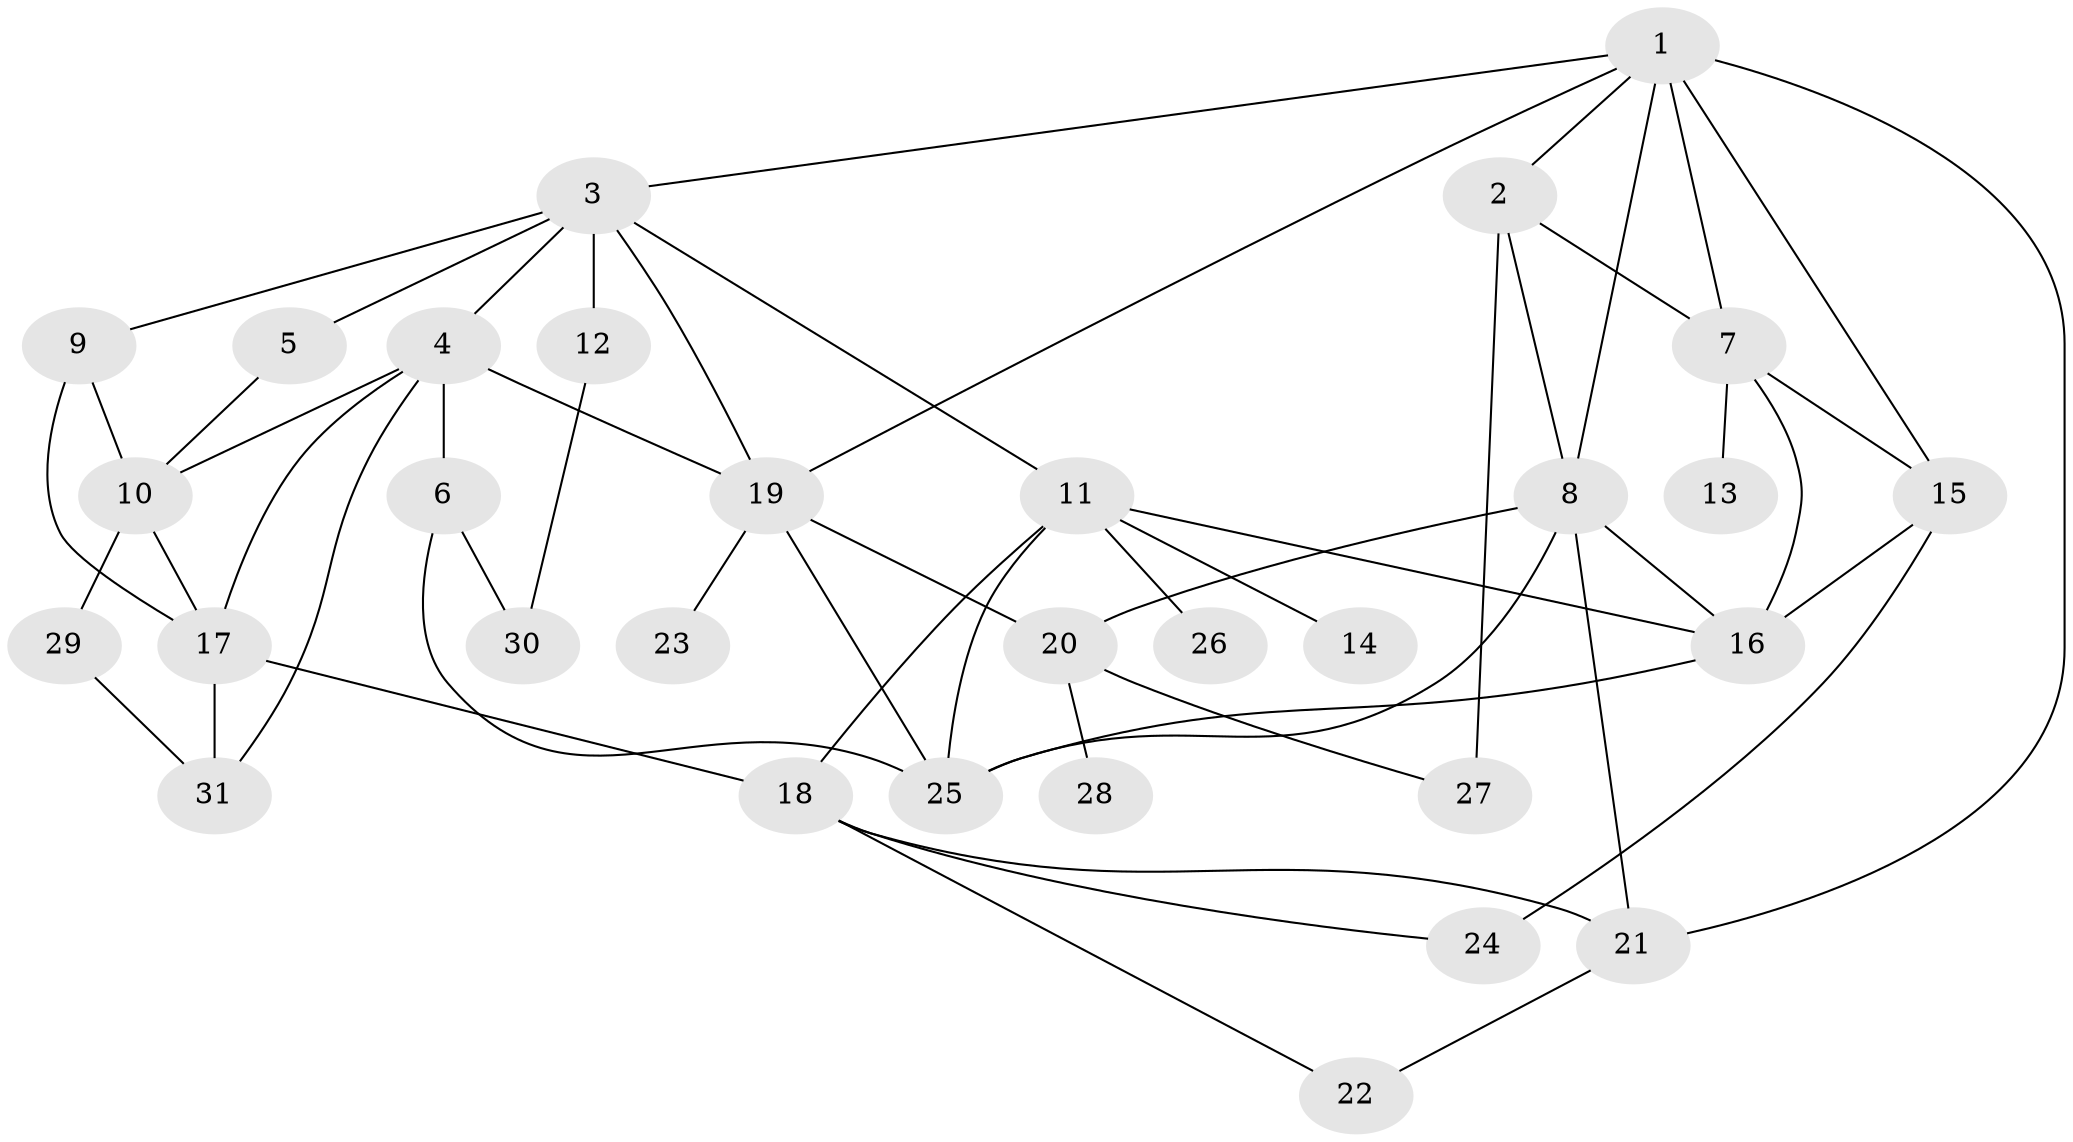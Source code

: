 // original degree distribution, {12: 0.025974025974025976, 6: 0.025974025974025976, 10: 0.012987012987012988, 4: 0.1038961038961039, 2: 0.23376623376623376, 8: 0.025974025974025976, 1: 0.42857142857142855, 7: 0.05194805194805195, 3: 0.06493506493506493, 5: 0.025974025974025976}
// Generated by graph-tools (version 1.1) at 2025/50/03/04/25 22:50:33]
// undirected, 31 vertices, 56 edges
graph export_dot {
  node [color=gray90,style=filled];
  1;
  2;
  3;
  4;
  5;
  6;
  7;
  8;
  9;
  10;
  11;
  12;
  13;
  14;
  15;
  16;
  17;
  18;
  19;
  20;
  21;
  22;
  23;
  24;
  25;
  26;
  27;
  28;
  29;
  30;
  31;
  1 -- 2 [weight=1.0];
  1 -- 3 [weight=1.0];
  1 -- 7 [weight=2.0];
  1 -- 8 [weight=1.0];
  1 -- 15 [weight=1.0];
  1 -- 19 [weight=1.0];
  1 -- 21 [weight=1.0];
  2 -- 7 [weight=1.0];
  2 -- 8 [weight=1.0];
  2 -- 27 [weight=2.0];
  3 -- 4 [weight=1.0];
  3 -- 5 [weight=1.0];
  3 -- 9 [weight=1.0];
  3 -- 11 [weight=1.0];
  3 -- 12 [weight=1.0];
  3 -- 19 [weight=1.0];
  4 -- 6 [weight=6.0];
  4 -- 10 [weight=1.0];
  4 -- 17 [weight=1.0];
  4 -- 19 [weight=1.0];
  4 -- 31 [weight=1.0];
  5 -- 10 [weight=1.0];
  6 -- 25 [weight=1.0];
  6 -- 30 [weight=1.0];
  7 -- 13 [weight=1.0];
  7 -- 15 [weight=1.0];
  7 -- 16 [weight=1.0];
  8 -- 16 [weight=1.0];
  8 -- 20 [weight=2.0];
  8 -- 21 [weight=1.0];
  8 -- 25 [weight=1.0];
  9 -- 10 [weight=1.0];
  9 -- 17 [weight=2.0];
  10 -- 17 [weight=1.0];
  10 -- 29 [weight=3.0];
  11 -- 14 [weight=1.0];
  11 -- 16 [weight=1.0];
  11 -- 18 [weight=1.0];
  11 -- 25 [weight=1.0];
  11 -- 26 [weight=1.0];
  12 -- 30 [weight=1.0];
  15 -- 16 [weight=1.0];
  15 -- 24 [weight=2.0];
  16 -- 25 [weight=1.0];
  17 -- 18 [weight=1.0];
  17 -- 31 [weight=1.0];
  18 -- 21 [weight=1.0];
  18 -- 22 [weight=1.0];
  18 -- 24 [weight=1.0];
  19 -- 20 [weight=1.0];
  19 -- 23 [weight=1.0];
  19 -- 25 [weight=1.0];
  20 -- 27 [weight=1.0];
  20 -- 28 [weight=3.0];
  21 -- 22 [weight=1.0];
  29 -- 31 [weight=1.0];
}
